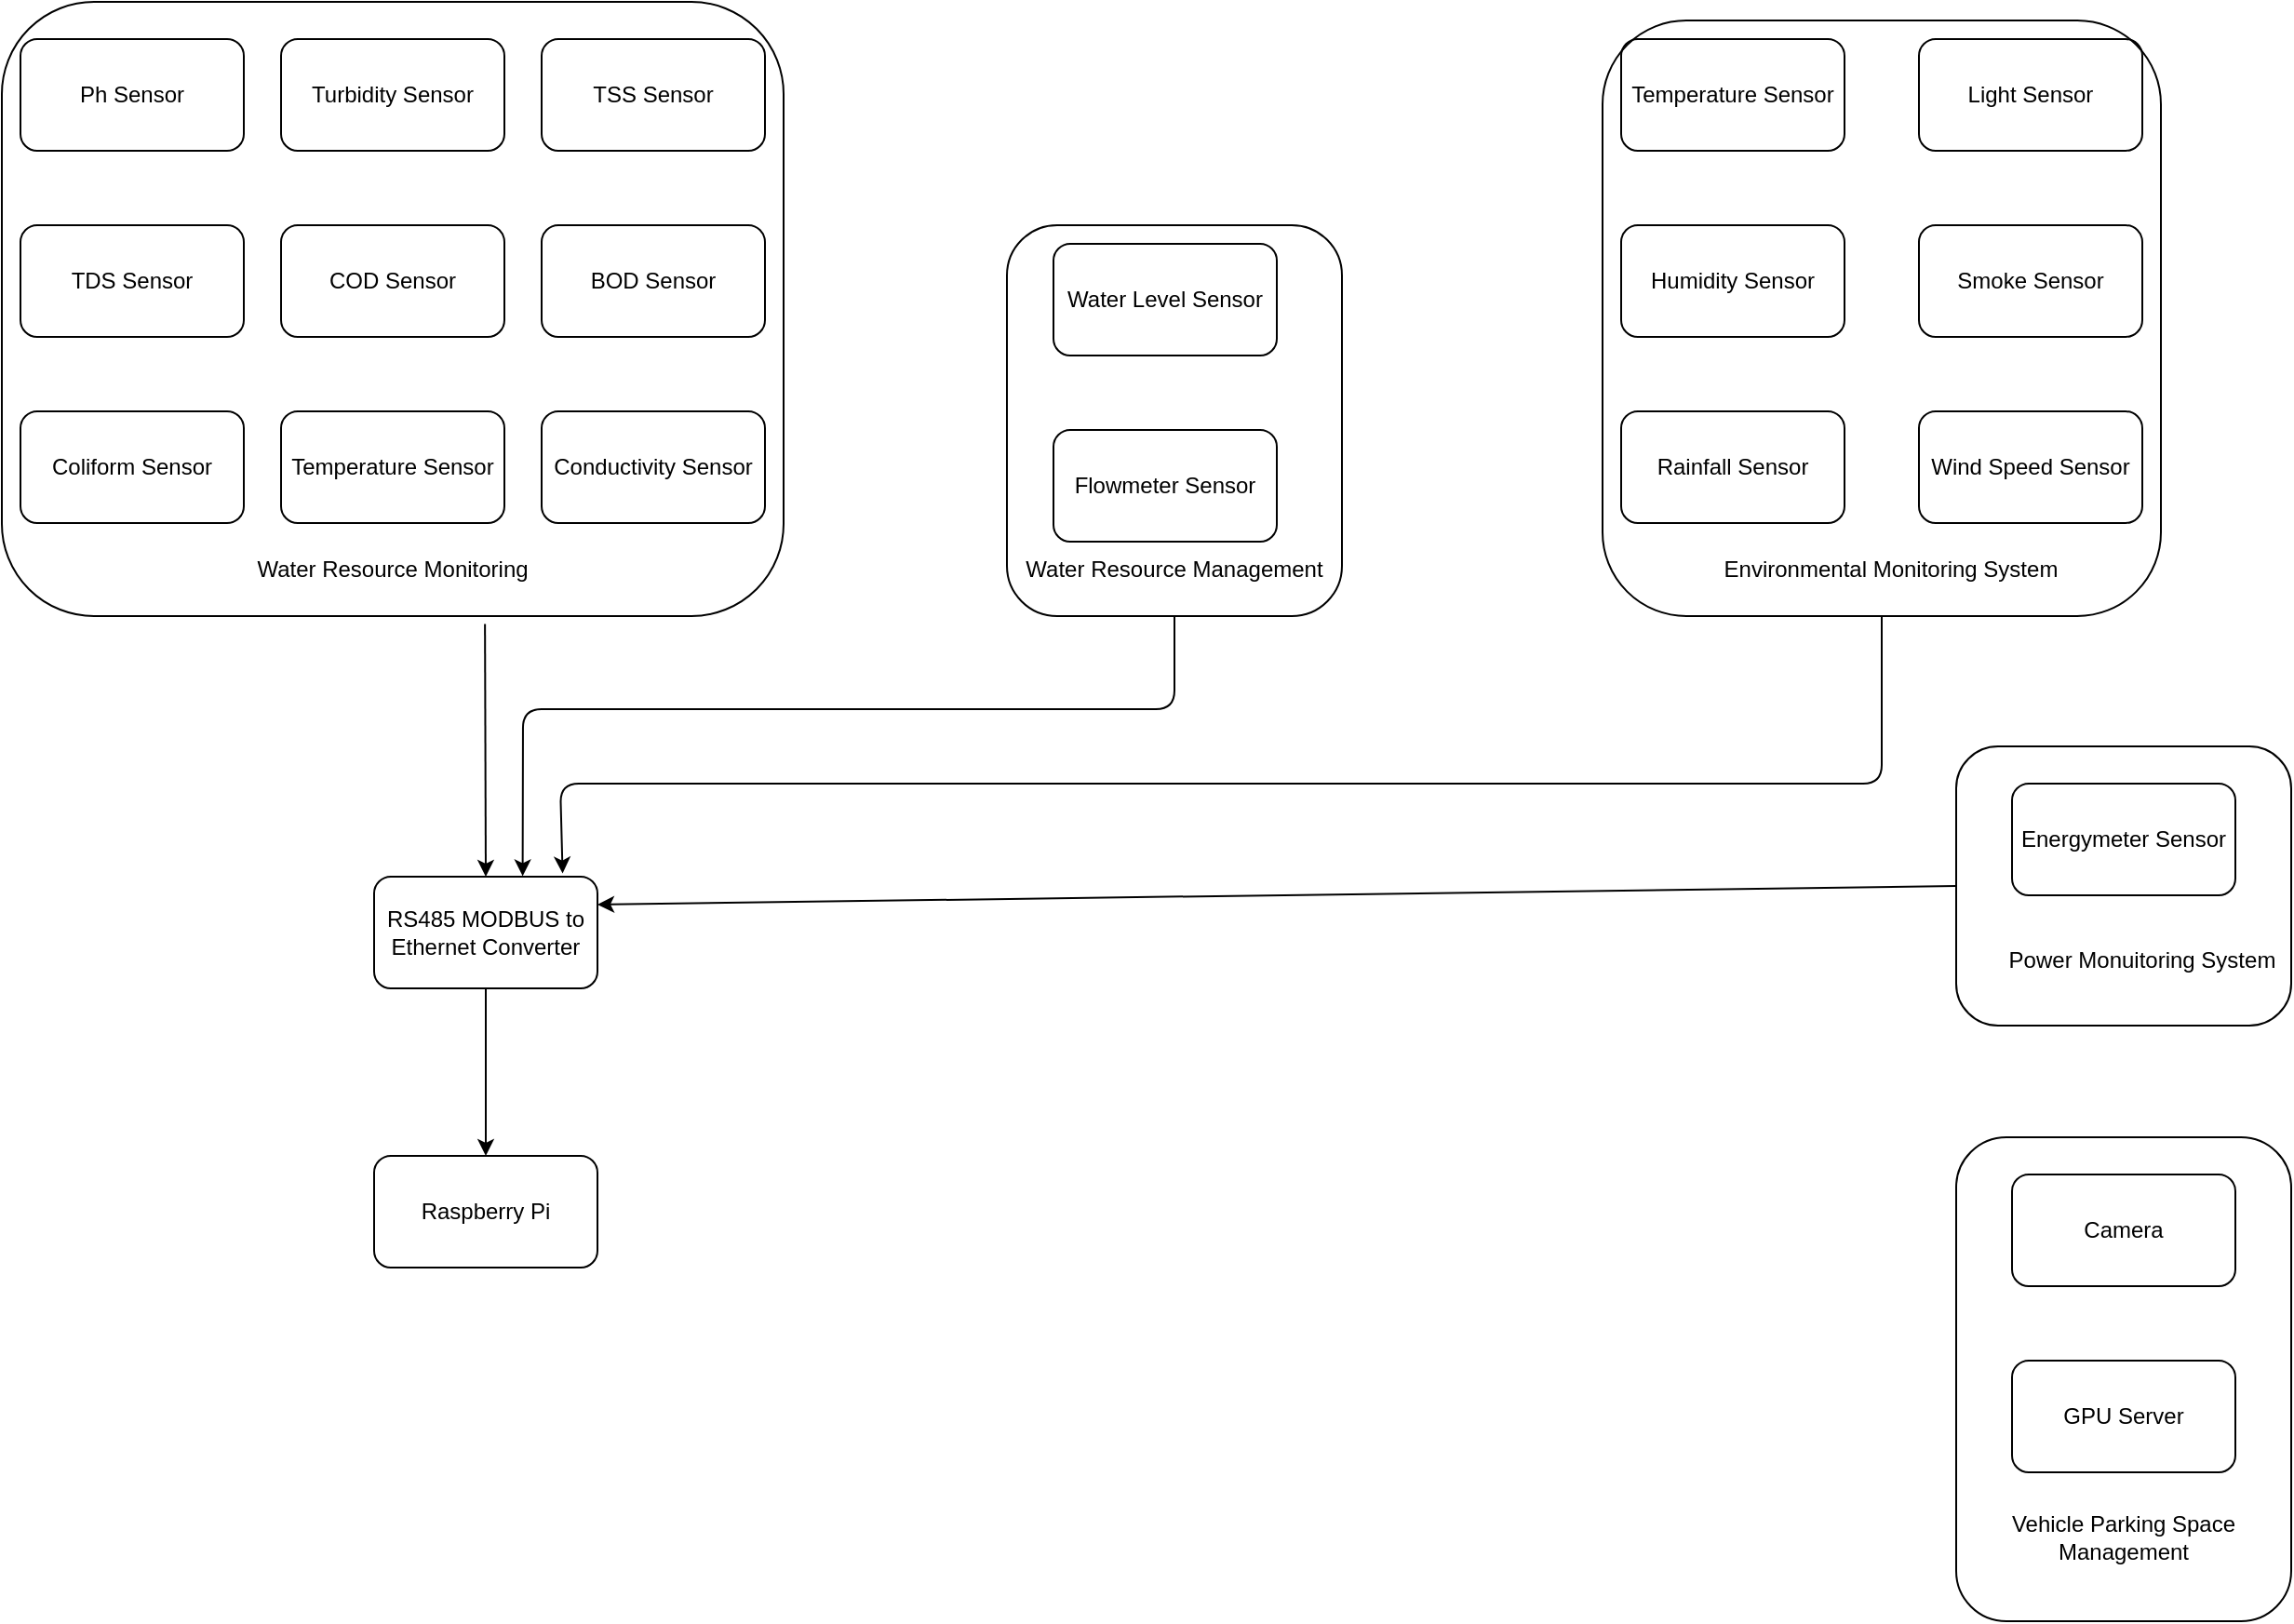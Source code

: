 <mxfile>
    <diagram id="Q6DgXdwIV-piAxSDoq2Y" name="Page-1">
        <mxGraphModel dx="1083" dy="797" grid="1" gridSize="10" guides="1" tooltips="1" connect="1" arrows="1" fold="1" page="1" pageScale="1" pageWidth="850" pageHeight="1100" background="none" math="0" shadow="0">
            <root>
                <mxCell id="0"/>
                <mxCell id="1" parent="0"/>
                <mxCell id="2" value="Ph Sensor" style="rounded=1;whiteSpace=wrap;html=1;fillColor=none;" parent="1" vertex="1">
                    <mxGeometry x="40" y="40" width="120" height="60" as="geometry"/>
                </mxCell>
                <mxCell id="3" value="Turbidity Sensor" style="rounded=1;whiteSpace=wrap;html=1;fillColor=none;" parent="1" vertex="1">
                    <mxGeometry x="180" y="40" width="120" height="60" as="geometry"/>
                </mxCell>
                <mxCell id="4" value="TSS Sensor" style="rounded=1;whiteSpace=wrap;html=1;fillColor=none;" parent="1" vertex="1">
                    <mxGeometry x="320" y="40" width="120" height="60" as="geometry"/>
                </mxCell>
                <mxCell id="5" value="TDS Sensor" style="rounded=1;whiteSpace=wrap;html=1;fillColor=none;" parent="1" vertex="1">
                    <mxGeometry x="40" y="140" width="120" height="60" as="geometry"/>
                </mxCell>
                <mxCell id="6" value="COD Sensor" style="rounded=1;whiteSpace=wrap;html=1;fillColor=none;" parent="1" vertex="1">
                    <mxGeometry x="180" y="140" width="120" height="60" as="geometry"/>
                </mxCell>
                <mxCell id="7" value="BOD Sensor" style="rounded=1;whiteSpace=wrap;html=1;fillColor=none;" parent="1" vertex="1">
                    <mxGeometry x="320" y="140" width="120" height="60" as="geometry"/>
                </mxCell>
                <mxCell id="8" value="Coliform Sensor" style="rounded=1;whiteSpace=wrap;html=1;fillColor=none;" parent="1" vertex="1">
                    <mxGeometry x="40" y="240" width="120" height="60" as="geometry"/>
                </mxCell>
                <mxCell id="9" value="Temperature Sensor" style="rounded=1;whiteSpace=wrap;html=1;fillColor=none;" parent="1" vertex="1">
                    <mxGeometry x="180" y="240" width="120" height="60" as="geometry"/>
                </mxCell>
                <mxCell id="10" value="Conductivity Sensor" style="rounded=1;whiteSpace=wrap;html=1;fillColor=none;" parent="1" vertex="1">
                    <mxGeometry x="320" y="240" width="120" height="60" as="geometry"/>
                </mxCell>
                <mxCell id="11" value="" style="rounded=1;whiteSpace=wrap;html=1;fillColor=none;" parent="1" vertex="1">
                    <mxGeometry x="30" y="20" width="420" height="330" as="geometry"/>
                </mxCell>
                <mxCell id="12" value="Water Resource Monitoring" style="text;html=1;strokeColor=none;fillColor=none;align=center;verticalAlign=middle;whiteSpace=wrap;rounded=0;" parent="1" vertex="1">
                    <mxGeometry x="155" y="310" width="170" height="30" as="geometry"/>
                </mxCell>
                <mxCell id="13" value="Water Level Sensor" style="rounded=1;whiteSpace=wrap;html=1;fillColor=none;" parent="1" vertex="1">
                    <mxGeometry x="595" y="150" width="120" height="60" as="geometry"/>
                </mxCell>
                <mxCell id="14" value="Flowmeter Sensor" style="rounded=1;whiteSpace=wrap;html=1;fillColor=none;" parent="1" vertex="1">
                    <mxGeometry x="595" y="250" width="120" height="60" as="geometry"/>
                </mxCell>
                <mxCell id="15" value="" style="rounded=1;whiteSpace=wrap;html=1;fillColor=none;" parent="1" vertex="1">
                    <mxGeometry x="570" y="140" width="180" height="210" as="geometry"/>
                </mxCell>
                <mxCell id="16" value="Water Resource Management" style="text;html=1;strokeColor=none;fillColor=none;align=center;verticalAlign=middle;whiteSpace=wrap;rounded=0;" parent="1" vertex="1">
                    <mxGeometry x="575" y="310" width="170" height="30" as="geometry"/>
                </mxCell>
                <mxCell id="17" value="Temperature Sensor" style="rounded=1;whiteSpace=wrap;html=1;fillColor=none;" parent="1" vertex="1">
                    <mxGeometry x="900" y="40" width="120" height="60" as="geometry"/>
                </mxCell>
                <mxCell id="18" value="Humidity Sensor" style="rounded=1;whiteSpace=wrap;html=1;fillColor=none;" parent="1" vertex="1">
                    <mxGeometry x="900" y="140" width="120" height="60" as="geometry"/>
                </mxCell>
                <mxCell id="19" value="Rainfall Sensor" style="rounded=1;whiteSpace=wrap;html=1;fillColor=none;" parent="1" vertex="1">
                    <mxGeometry x="900" y="240" width="120" height="60" as="geometry"/>
                </mxCell>
                <mxCell id="20" value="Light Sensor" style="rounded=1;whiteSpace=wrap;html=1;fillColor=none;" parent="1" vertex="1">
                    <mxGeometry x="1060" y="40" width="120" height="60" as="geometry"/>
                </mxCell>
                <mxCell id="21" value="Smoke Sensor" style="rounded=1;whiteSpace=wrap;html=1;fillColor=none;" parent="1" vertex="1">
                    <mxGeometry x="1060" y="140" width="120" height="60" as="geometry"/>
                </mxCell>
                <mxCell id="22" value="Wind Speed Sensor" style="rounded=1;whiteSpace=wrap;html=1;fillColor=none;" parent="1" vertex="1">
                    <mxGeometry x="1060" y="240" width="120" height="60" as="geometry"/>
                </mxCell>
                <mxCell id="23" value="" style="rounded=1;whiteSpace=wrap;html=1;fillColor=none;" parent="1" vertex="1">
                    <mxGeometry x="890" y="30" width="300" height="320" as="geometry"/>
                </mxCell>
                <mxCell id="24" value="Environmental Monitoring System" style="text;html=1;strokeColor=none;fillColor=none;align=center;verticalAlign=middle;whiteSpace=wrap;rounded=0;" parent="1" vertex="1">
                    <mxGeometry x="920" y="310" width="250" height="30" as="geometry"/>
                </mxCell>
                <mxCell id="25" value="Energymeter Sensor" style="rounded=1;whiteSpace=wrap;html=1;fillColor=none;" parent="1" vertex="1">
                    <mxGeometry x="1110" y="440" width="120" height="60" as="geometry"/>
                </mxCell>
                <mxCell id="26" value="" style="rounded=1;whiteSpace=wrap;html=1;fillColor=none;" parent="1" vertex="1">
                    <mxGeometry x="1080" y="420" width="180" height="150" as="geometry"/>
                </mxCell>
                <mxCell id="27" value="Power Monuitoring System" style="text;html=1;strokeColor=none;fillColor=none;align=center;verticalAlign=middle;whiteSpace=wrap;rounded=0;" parent="1" vertex="1">
                    <mxGeometry x="1105" y="520" width="150" height="30" as="geometry"/>
                </mxCell>
                <mxCell id="29" value="Camera" style="rounded=1;whiteSpace=wrap;html=1;fillColor=none;" parent="1" vertex="1">
                    <mxGeometry x="1110" y="650" width="120" height="60" as="geometry"/>
                </mxCell>
                <mxCell id="30" value="GPU Server" style="rounded=1;whiteSpace=wrap;html=1;fillColor=none;" parent="1" vertex="1">
                    <mxGeometry x="1110" y="750" width="120" height="60" as="geometry"/>
                </mxCell>
                <mxCell id="31" value="" style="rounded=1;whiteSpace=wrap;html=1;fillColor=none;" parent="1" vertex="1">
                    <mxGeometry x="1080" y="630" width="180" height="260" as="geometry"/>
                </mxCell>
                <mxCell id="32" value="Vehicle Parking Space Management" style="text;html=1;strokeColor=none;fillColor=none;align=center;verticalAlign=middle;whiteSpace=wrap;rounded=0;" parent="1" vertex="1">
                    <mxGeometry x="1090" y="830" width="160" height="30" as="geometry"/>
                </mxCell>
                <mxCell id="33" value="RS485 MODBUS to Ethernet Converter" style="rounded=1;whiteSpace=wrap;html=1;fillColor=none;" parent="1" vertex="1">
                    <mxGeometry x="230" y="490" width="120" height="60" as="geometry"/>
                </mxCell>
                <mxCell id="34" value="Raspberry Pi" style="rounded=1;whiteSpace=wrap;html=1;fillColor=none;" parent="1" vertex="1">
                    <mxGeometry x="230" y="640" width="120" height="60" as="geometry"/>
                </mxCell>
                <mxCell id="35" value="" style="endArrow=classic;html=1;entryX=0.5;entryY=0;entryDx=0;entryDy=0;exitX=0.618;exitY=1.013;exitDx=0;exitDy=0;exitPerimeter=0;" parent="1" source="11" target="33" edge="1">
                    <mxGeometry width="50" height="50" relative="1" as="geometry">
                        <mxPoint x="260" y="390" as="sourcePoint"/>
                        <mxPoint x="680" y="450" as="targetPoint"/>
                    </mxGeometry>
                </mxCell>
                <mxCell id="36" value="" style="endArrow=classic;html=1;exitX=0.5;exitY=1;exitDx=0;exitDy=0;entryX=0.665;entryY=-0.005;entryDx=0;entryDy=0;entryPerimeter=0;" parent="1" source="15" target="33" edge="1">
                    <mxGeometry width="50" height="50" relative="1" as="geometry">
                        <mxPoint x="670" y="410" as="sourcePoint"/>
                        <mxPoint x="390" y="490" as="targetPoint"/>
                        <Array as="points">
                            <mxPoint x="660" y="400"/>
                            <mxPoint x="310" y="400"/>
                        </Array>
                    </mxGeometry>
                </mxCell>
                <mxCell id="37" value="" style="endArrow=classic;html=1;exitX=0.5;exitY=1;exitDx=0;exitDy=0;entryX=0.844;entryY=-0.029;entryDx=0;entryDy=0;entryPerimeter=0;" parent="1" source="23" target="33" edge="1">
                    <mxGeometry width="50" height="50" relative="1" as="geometry">
                        <mxPoint x="980" y="400" as="sourcePoint"/>
                        <mxPoint x="940" y="550" as="targetPoint"/>
                        <Array as="points">
                            <mxPoint x="1040" y="440"/>
                            <mxPoint x="330" y="440"/>
                        </Array>
                    </mxGeometry>
                </mxCell>
                <mxCell id="38" value="" style="endArrow=classic;html=1;exitX=0;exitY=0.5;exitDx=0;exitDy=0;entryX=1;entryY=0.25;entryDx=0;entryDy=0;" parent="1" source="26" target="33" edge="1">
                    <mxGeometry width="50" height="50" relative="1" as="geometry">
                        <mxPoint x="560" y="550" as="sourcePoint"/>
                        <mxPoint x="610" y="500" as="targetPoint"/>
                    </mxGeometry>
                </mxCell>
                <mxCell id="39" value="" style="endArrow=classic;html=1;exitX=0.5;exitY=1;exitDx=0;exitDy=0;entryX=0.5;entryY=0;entryDx=0;entryDy=0;" parent="1" source="33" target="34" edge="1">
                    <mxGeometry width="50" height="50" relative="1" as="geometry">
                        <mxPoint x="440" y="560" as="sourcePoint"/>
                        <mxPoint x="420" y="610" as="targetPoint"/>
                    </mxGeometry>
                </mxCell>
            </root>
        </mxGraphModel>
    </diagram>
</mxfile>